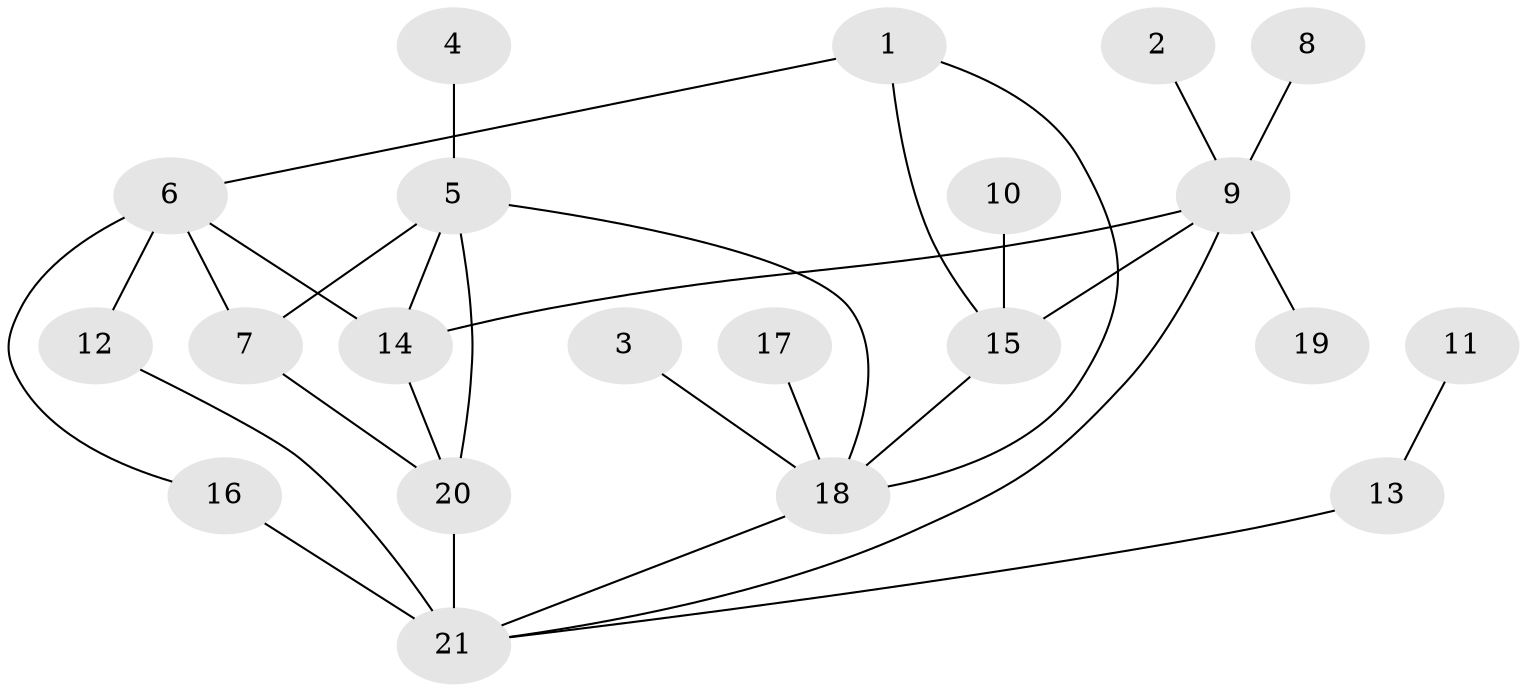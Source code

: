 // original degree distribution, {10: 0.014925373134328358, 3: 0.05970149253731343, 5: 0.05970149253731343, 6: 0.04477611940298507, 9: 0.029850746268656716, 2: 0.16417910447761194, 4: 0.04477611940298507, 8: 0.014925373134328358, 1: 0.5671641791044776}
// Generated by graph-tools (version 1.1) at 2025/37/03/04/25 23:37:31]
// undirected, 21 vertices, 30 edges
graph export_dot {
  node [color=gray90,style=filled];
  1;
  2;
  3;
  4;
  5;
  6;
  7;
  8;
  9;
  10;
  11;
  12;
  13;
  14;
  15;
  16;
  17;
  18;
  19;
  20;
  21;
  1 -- 6 [weight=1.0];
  1 -- 15 [weight=1.0];
  1 -- 18 [weight=1.0];
  2 -- 9 [weight=1.0];
  3 -- 18 [weight=1.0];
  4 -- 5 [weight=1.0];
  5 -- 7 [weight=1.0];
  5 -- 14 [weight=1.0];
  5 -- 18 [weight=1.0];
  5 -- 20 [weight=1.0];
  6 -- 7 [weight=1.0];
  6 -- 12 [weight=2.0];
  6 -- 14 [weight=1.0];
  6 -- 16 [weight=1.0];
  7 -- 20 [weight=1.0];
  8 -- 9 [weight=1.0];
  9 -- 14 [weight=2.0];
  9 -- 15 [weight=1.0];
  9 -- 19 [weight=1.0];
  9 -- 21 [weight=1.0];
  10 -- 15 [weight=1.0];
  11 -- 13 [weight=1.0];
  12 -- 21 [weight=1.0];
  13 -- 21 [weight=1.0];
  14 -- 20 [weight=1.0];
  15 -- 18 [weight=1.0];
  16 -- 21 [weight=2.0];
  17 -- 18 [weight=1.0];
  18 -- 21 [weight=1.0];
  20 -- 21 [weight=1.0];
}
